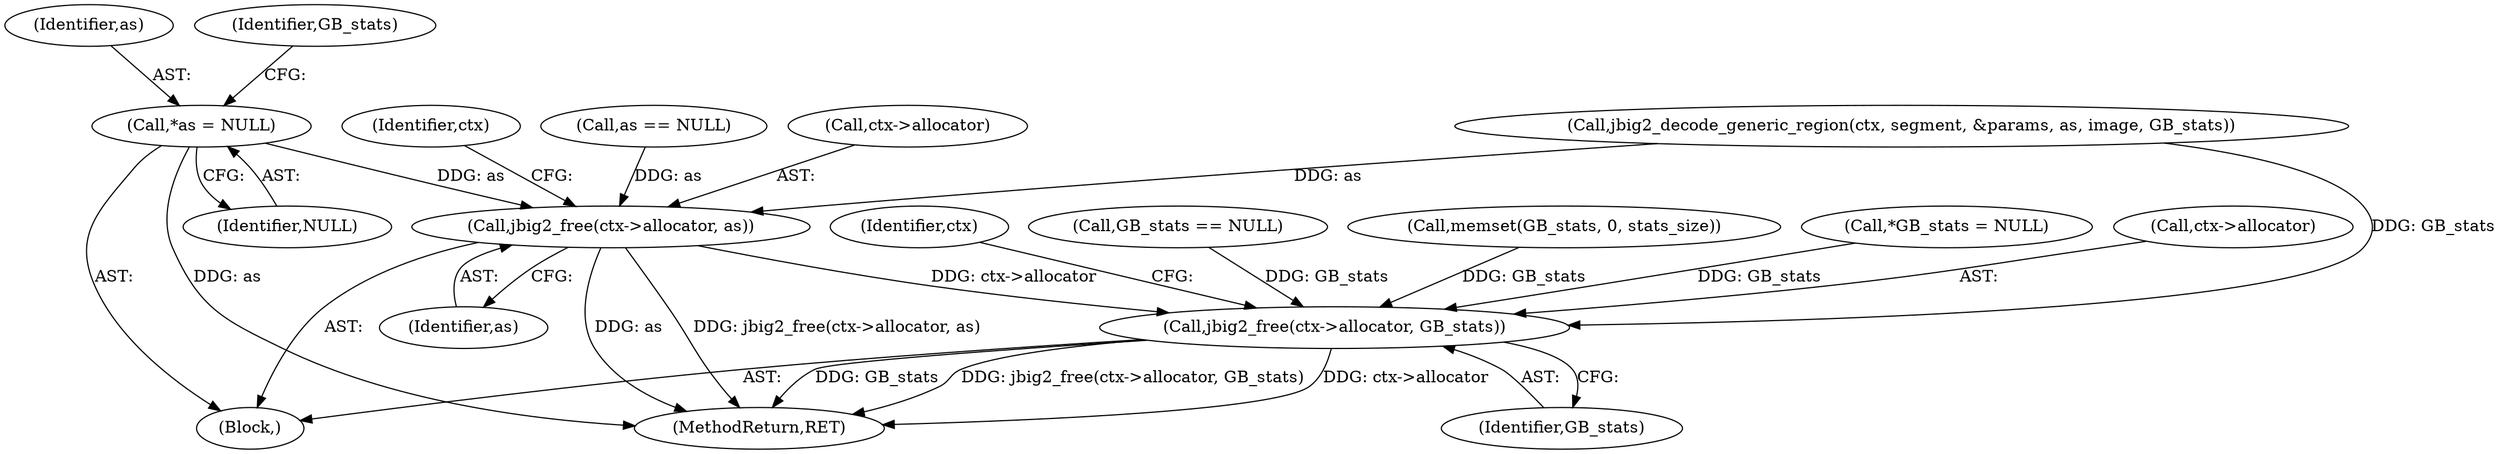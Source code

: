 digraph "0_ghostscript_e698d5c11d27212aa1098bc5b1673a3378563092_0@pointer" {
"1000131" [label="(Call,*as = NULL)"];
"1000477" [label="(Call,jbig2_free(ctx->allocator, as))"];
"1000485" [label="(Call,jbig2_free(ctx->allocator, GB_stats))"];
"1000132" [label="(Identifier,as)"];
"1000136" [label="(Identifier,GB_stats)"];
"1000491" [label="(Identifier,ctx)"];
"1000369" [label="(Call,GB_stats == NULL)"];
"1000108" [label="(Block,)"];
"1000478" [label="(Call,ctx->allocator)"];
"1000483" [label="(Identifier,ctx)"];
"1000383" [label="(Call,memset(GB_stats, 0, stats_size))"];
"1000135" [label="(Call,*GB_stats = NULL)"];
"1000477" [label="(Call,jbig2_free(ctx->allocator, as))"];
"1000133" [label="(Identifier,NULL)"];
"1000495" [label="(MethodReturn,RET)"];
"1000420" [label="(Call,as == NULL)"];
"1000481" [label="(Identifier,as)"];
"1000486" [label="(Call,ctx->allocator)"];
"1000485" [label="(Call,jbig2_free(ctx->allocator, GB_stats))"];
"1000131" [label="(Call,*as = NULL)"];
"1000436" [label="(Call,jbig2_decode_generic_region(ctx, segment, &params, as, image, GB_stats))"];
"1000489" [label="(Identifier,GB_stats)"];
"1000131" -> "1000108"  [label="AST: "];
"1000131" -> "1000133"  [label="CFG: "];
"1000132" -> "1000131"  [label="AST: "];
"1000133" -> "1000131"  [label="AST: "];
"1000136" -> "1000131"  [label="CFG: "];
"1000131" -> "1000495"  [label="DDG: as"];
"1000131" -> "1000477"  [label="DDG: as"];
"1000477" -> "1000108"  [label="AST: "];
"1000477" -> "1000481"  [label="CFG: "];
"1000478" -> "1000477"  [label="AST: "];
"1000481" -> "1000477"  [label="AST: "];
"1000483" -> "1000477"  [label="CFG: "];
"1000477" -> "1000495"  [label="DDG: jbig2_free(ctx->allocator, as)"];
"1000477" -> "1000495"  [label="DDG: as"];
"1000420" -> "1000477"  [label="DDG: as"];
"1000436" -> "1000477"  [label="DDG: as"];
"1000477" -> "1000485"  [label="DDG: ctx->allocator"];
"1000485" -> "1000108"  [label="AST: "];
"1000485" -> "1000489"  [label="CFG: "];
"1000486" -> "1000485"  [label="AST: "];
"1000489" -> "1000485"  [label="AST: "];
"1000491" -> "1000485"  [label="CFG: "];
"1000485" -> "1000495"  [label="DDG: ctx->allocator"];
"1000485" -> "1000495"  [label="DDG: GB_stats"];
"1000485" -> "1000495"  [label="DDG: jbig2_free(ctx->allocator, GB_stats)"];
"1000436" -> "1000485"  [label="DDG: GB_stats"];
"1000135" -> "1000485"  [label="DDG: GB_stats"];
"1000369" -> "1000485"  [label="DDG: GB_stats"];
"1000383" -> "1000485"  [label="DDG: GB_stats"];
}
